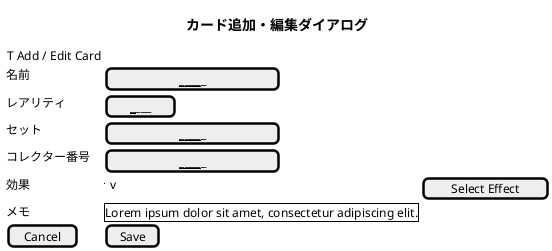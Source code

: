 @startuml
title カード追加・編集ダイアログ

salt
{
  {T Add / Edit Card}
  名前        | [_____________________]
  レアリティ      | [________]
  セット         | [_____________________]
  コレクター番号 | [_____________________]
  効果      | {^ v} [ Select Effect ]
  メモ        |
              | {#
                  Lorem ipsum dolor sit amet, consectetur adipiscing elit.
                }
  [ Cancel ] | [ Save ]
}

@enduml

